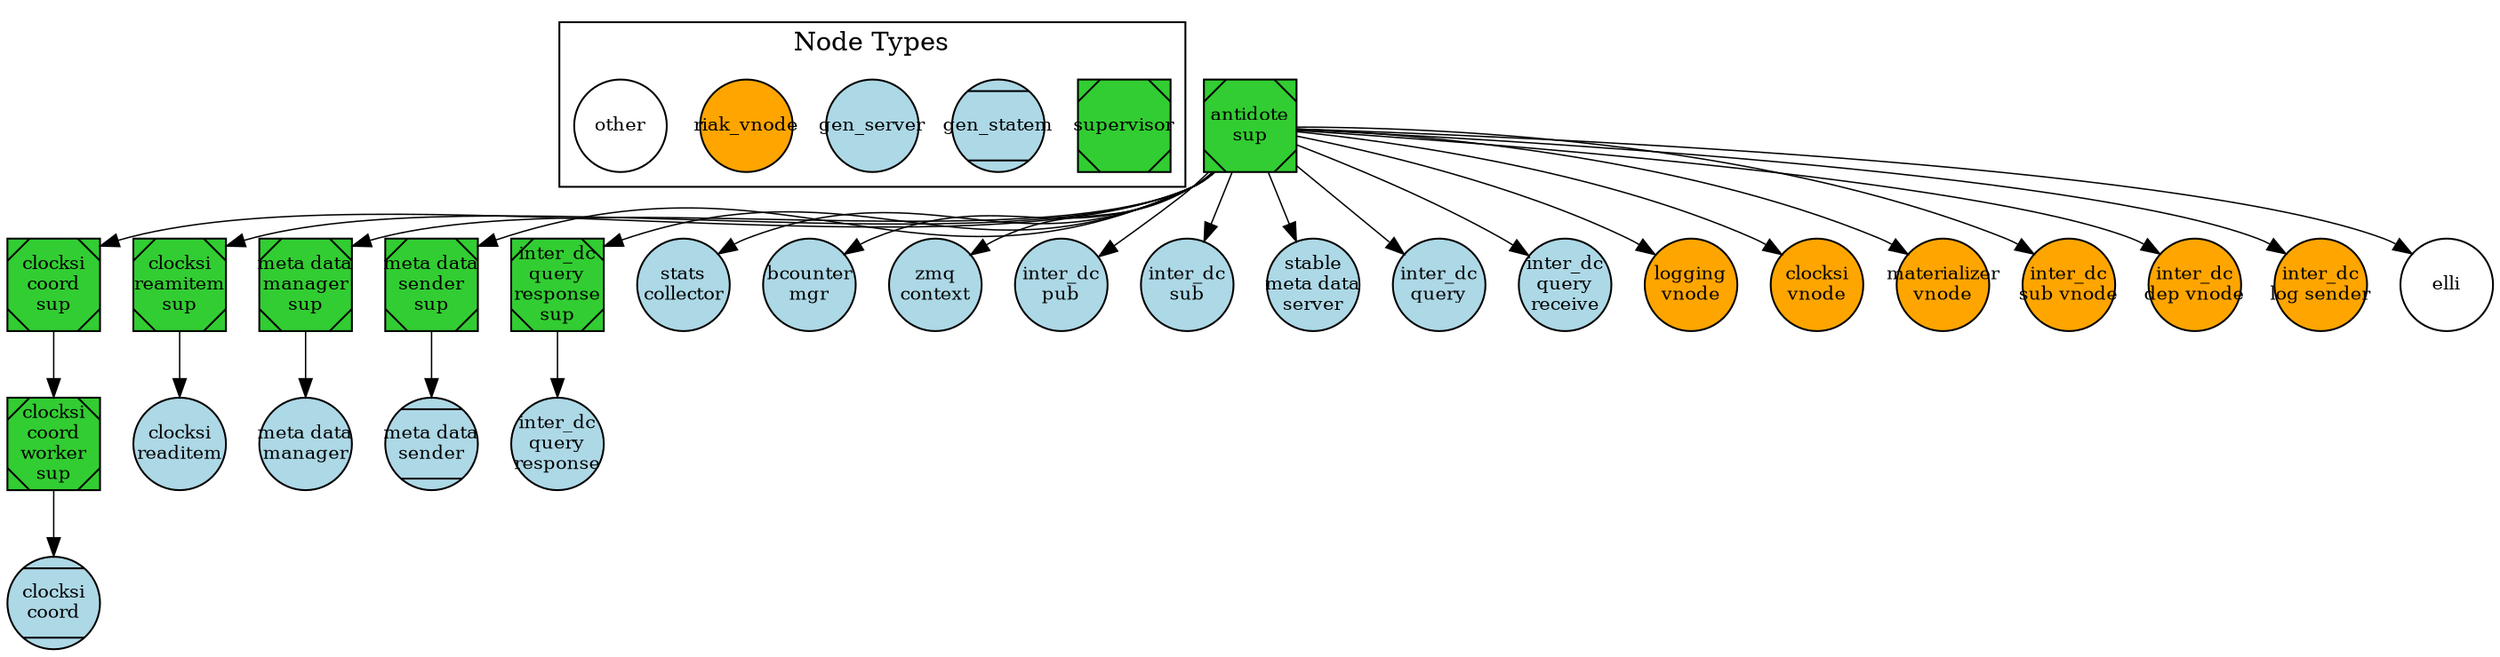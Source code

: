 digraph g {
 
        splines=true
        overlap=scale
         
        node [shape=circle,
              fixedsize=true,
              width=0.70,
              color="black", # node border color (X11 or HTML colors)
              style="filled,solid",
              fontsize=10]


        node [shape=Msquare,
              fillcolor=limegreen]
        supervisor;
        ad_app [label="antidote\nsup"]
        clock_coord [label="clocksi\ncoord\nsup"]
        clock_coord_worker [label="clocksi\ncoord\nworker\nsup"]
        clock_readitem [label="clocksi\nreamitem\nsup"]
        metadata_manager_sup [label="meta data\nmanager\nsup"]
        metadata_sender_sup [label="meta data\nsender\nsup"]
        inter_dc_query_response_sup [label="inter_dc\nquery\nresponse\nsup"]

        node [shape=Mcircle,
              fillcolor=lightblue]
        gen_statem;
        clocksi_worker [label="clocksi\ncoord"]
        metadata_sender [label="meta data\nsender"]

        node [shape=circle,
              fillcolor=lightblue]
        gen_server;
        metadata_manager [label="meta data\nmanager"]
        stats_collector [label="stats\ncollector"]
        readitem [label="clocksi\nreaditem"]
        bcounter_mgr [label="bcounter\nmgr"]
        zmq_context [label="zmq\ncontext"]
        inter_dc_pub [label="inter_dc\npub"]
        inter_dc_sub [label="inter_dc\nsub"]
        stable_meta_data_server [label="stable\nmeta data\nserver"]
        inter_dc_query [label="inter_dc\nquery"]
        inter_dc_query_rcv [label="inter_dc\nquery\nreceive"]
        inter_dc_query_response [label="inter_dc\nquery\nresponse"]

        node [shape=circle,
              fillcolor=orange]
        riak_vnode;
        logging_vnode [label="logging\nvnode"]
        clocksi_vnode [label="clocksi\nvnode"]
        materializer_vnode [label="materializer\nvnode"]
        inter_dc_sub_vnode [label="inter_dc\nsub vnode"]
        inter_dc_dep_vnode [label="inter_dc\ndep vnode"]
        inter_dc_log_sender_vnode [label="inter_dc\nlog sender"]

        node [shape=circle,
              fillcolor=white]
        other;
        elli;

         
        edge [ penwidth=0.75, color=black ]
         
        ad_app -> stats_collector ;
        ad_app -> logging_vnode ;
        ad_app -> clocksi_vnode ;
        ad_app -> clock_coord ;
        ad_app -> clock_readitem ;
        ad_app -> materializer_vnode ;
        ad_app -> bcounter_mgr ;
        ad_app -> zmq_context ;
        ad_app -> stable_meta_data_server ;

        ad_app -> inter_dc_pub ;
        ad_app -> inter_dc_sub ;
        ad_app -> inter_dc_sub_vnode ;
        ad_app -> inter_dc_dep_vnode ;
        ad_app -> inter_dc_query ;
        ad_app -> inter_dc_query_rcv ;

        ad_app -> inter_dc_log_sender_vnode ;

        ad_app -> metadata_manager_sup ;
        ad_app -> metadata_sender_sup ;
        ad_app -> inter_dc_query_response_sup ;

        clock_coord -> clock_coord_worker ;

        clock_coord_worker -> clocksi_worker ;

        clock_readitem -> readitem ;

        metadata_manager_sup -> metadata_manager ;

        metadata_sender_sup -> metadata_sender ;

        inter_dc_query_response_sup -> inter_dc_query_response;

        ad_app -> elli ;


    subgraph cluster_legend {

        label="Node Types";

        supervisor;
        gen_statem;
        gen_server;
        riak_vnode;
        other;

    }
}
